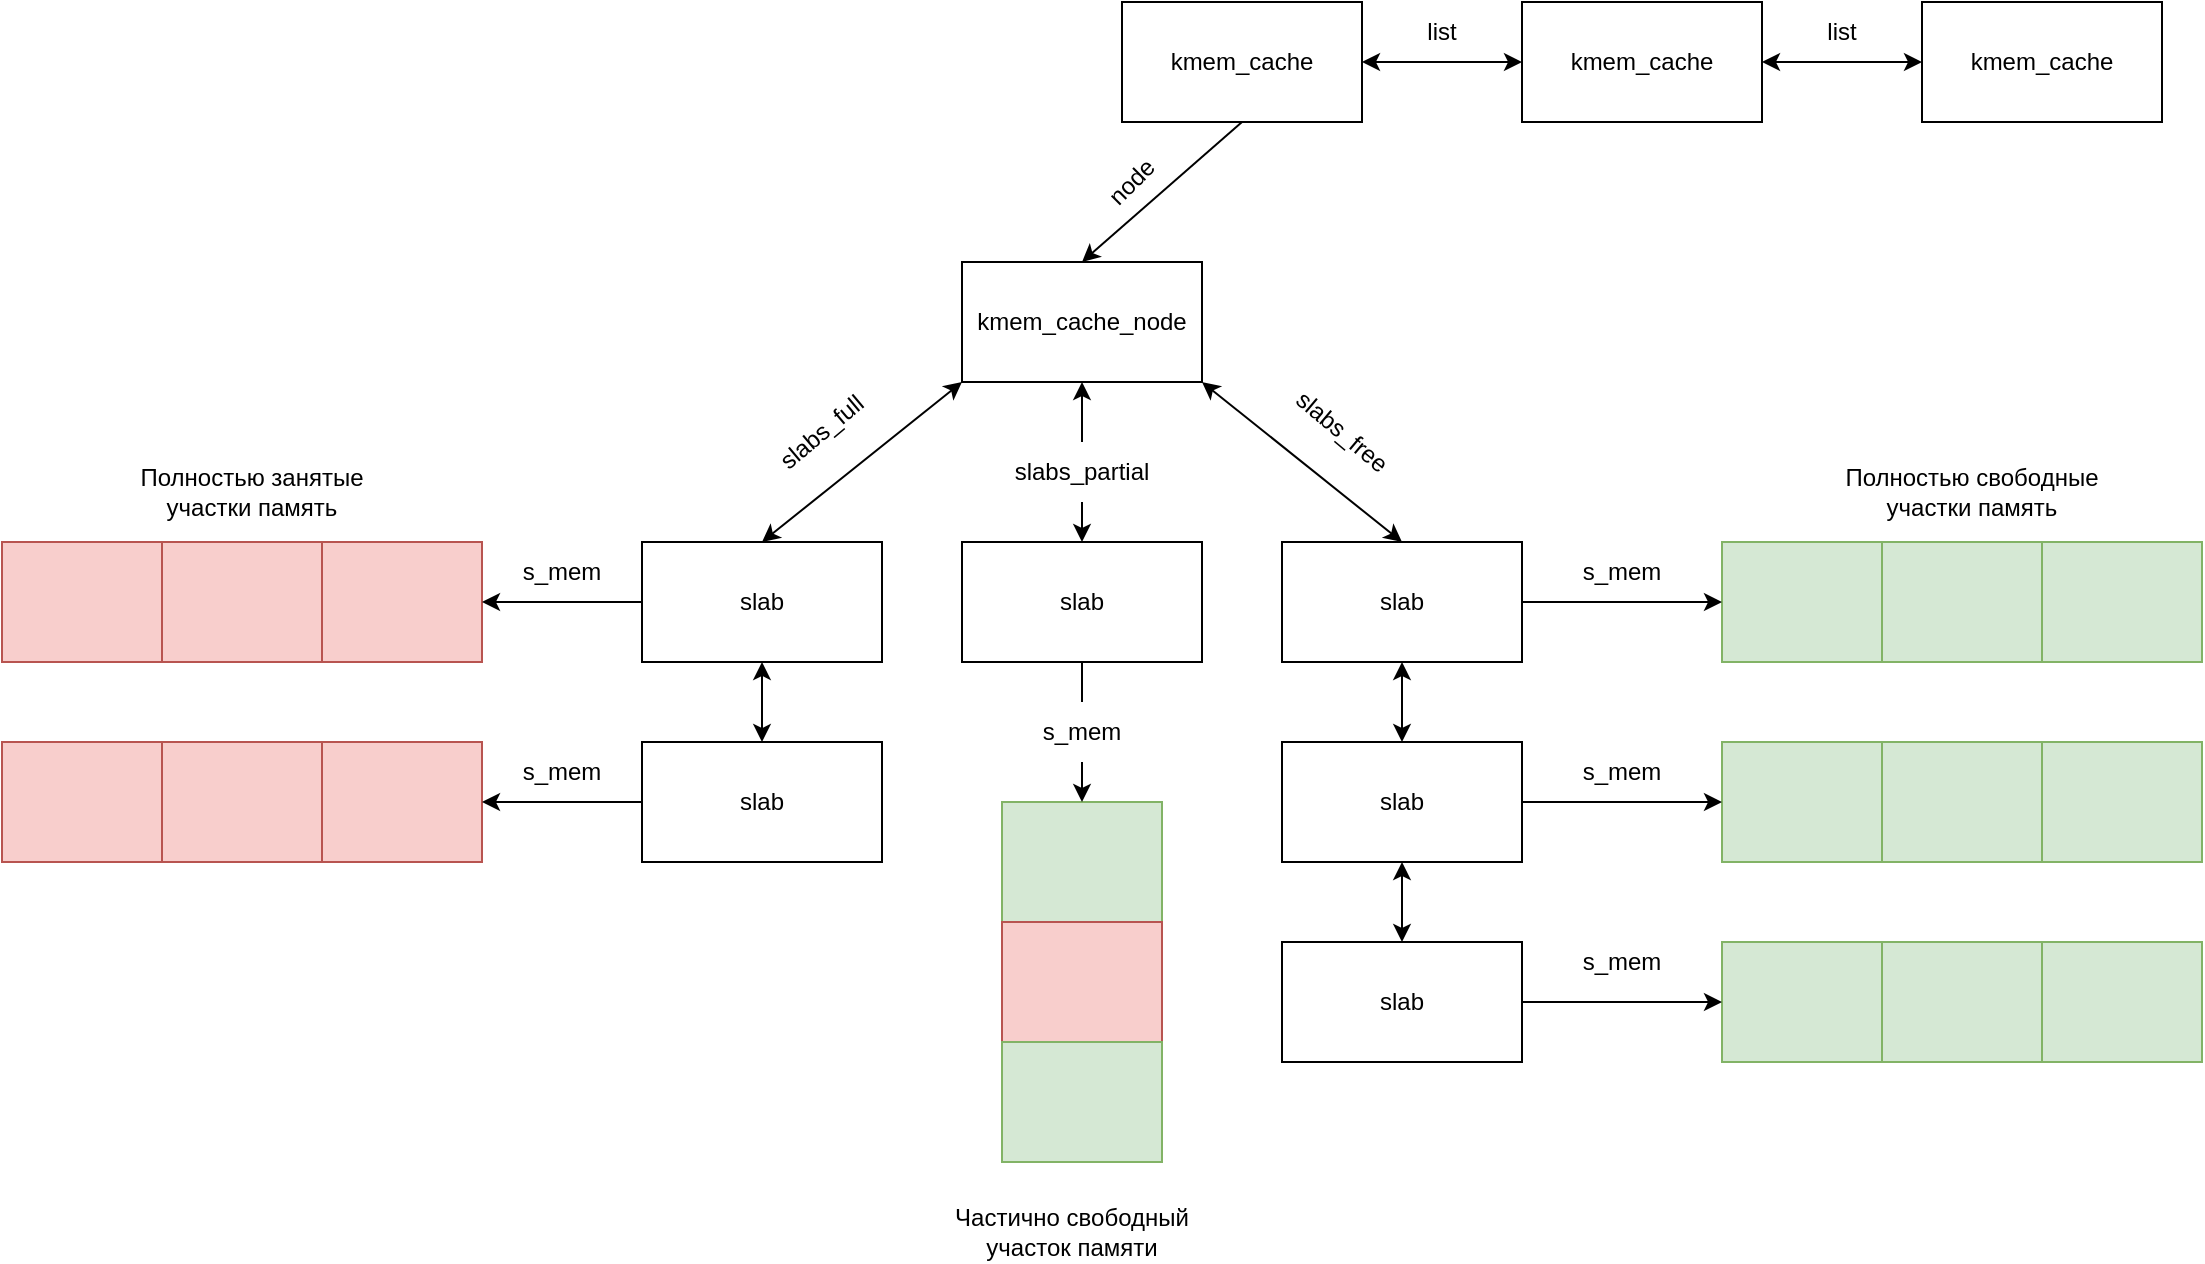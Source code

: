 <mxfile version="18.2.0" type="device" pages="2"><diagram id="tcIM9aGDducqw1sv94Y9" name="Page-1"><mxGraphModel dx="2256" dy="363" grid="1" gridSize="10" guides="1" tooltips="1" connect="1" arrows="1" fold="1" page="1" pageScale="1" pageWidth="850" pageHeight="1100" math="0" shadow="0"><root><mxCell id="0"/><mxCell id="1" parent="0"/><mxCell id="AxSqaQaJP7_k5bB3Vgfu-1" value="kmem_cache" style="rounded=0;whiteSpace=wrap;html=1;" vertex="1" parent="1"><mxGeometry x="360" y="70" width="120" height="60" as="geometry"/></mxCell><mxCell id="AxSqaQaJP7_k5bB3Vgfu-2" value="kmem_cache_node" style="rounded=0;whiteSpace=wrap;html=1;" vertex="1" parent="1"><mxGeometry x="280" y="200" width="120" height="60" as="geometry"/></mxCell><mxCell id="AxSqaQaJP7_k5bB3Vgfu-3" value="kmem_cache" style="rounded=0;whiteSpace=wrap;html=1;" vertex="1" parent="1"><mxGeometry x="560" y="70" width="120" height="60" as="geometry"/></mxCell><mxCell id="AxSqaQaJP7_k5bB3Vgfu-4" value="" style="endArrow=classic;startArrow=classic;html=1;rounded=0;exitX=1;exitY=0.5;exitDx=0;exitDy=0;entryX=0;entryY=0.5;entryDx=0;entryDy=0;" edge="1" parent="1" source="AxSqaQaJP7_k5bB3Vgfu-1" target="AxSqaQaJP7_k5bB3Vgfu-3"><mxGeometry width="50" height="50" relative="1" as="geometry"><mxPoint x="400" y="220" as="sourcePoint"/><mxPoint x="450" y="170" as="targetPoint"/></mxGeometry></mxCell><mxCell id="AxSqaQaJP7_k5bB3Vgfu-5" value="kmem_cache" style="rounded=0;whiteSpace=wrap;html=1;" vertex="1" parent="1"><mxGeometry x="760" y="70" width="120" height="60" as="geometry"/></mxCell><mxCell id="AxSqaQaJP7_k5bB3Vgfu-6" value="" style="endArrow=classic;startArrow=classic;html=1;rounded=0;entryX=0;entryY=0.5;entryDx=0;entryDy=0;exitX=1;exitY=0.5;exitDx=0;exitDy=0;" edge="1" parent="1" source="AxSqaQaJP7_k5bB3Vgfu-3" target="AxSqaQaJP7_k5bB3Vgfu-5"><mxGeometry width="50" height="50" relative="1" as="geometry"><mxPoint x="490" y="220" as="sourcePoint"/><mxPoint x="540" y="170" as="targetPoint"/></mxGeometry></mxCell><mxCell id="AxSqaQaJP7_k5bB3Vgfu-8" value="slab" style="rounded=0;whiteSpace=wrap;html=1;" vertex="1" parent="1"><mxGeometry x="120" y="340" width="120" height="60" as="geometry"/></mxCell><mxCell id="AxSqaQaJP7_k5bB3Vgfu-9" value="slab" style="rounded=0;whiteSpace=wrap;html=1;" vertex="1" parent="1"><mxGeometry x="280" y="340" width="120" height="60" as="geometry"/></mxCell><mxCell id="AxSqaQaJP7_k5bB3Vgfu-10" value="slab" style="rounded=0;whiteSpace=wrap;html=1;" vertex="1" parent="1"><mxGeometry x="440" y="340" width="120" height="60" as="geometry"/></mxCell><mxCell id="AxSqaQaJP7_k5bB3Vgfu-11" value="slab" style="rounded=0;whiteSpace=wrap;html=1;" vertex="1" parent="1"><mxGeometry x="120" y="440" width="120" height="60" as="geometry"/></mxCell><mxCell id="AxSqaQaJP7_k5bB3Vgfu-12" value="slab" style="rounded=0;whiteSpace=wrap;html=1;" vertex="1" parent="1"><mxGeometry x="440" y="440" width="120" height="60" as="geometry"/></mxCell><mxCell id="AxSqaQaJP7_k5bB3Vgfu-13" value="slab" style="rounded=0;whiteSpace=wrap;html=1;" vertex="1" parent="1"><mxGeometry x="440" y="540" width="120" height="60" as="geometry"/></mxCell><mxCell id="AxSqaQaJP7_k5bB3Vgfu-14" value="" style="endArrow=classic;startArrow=classic;html=1;rounded=0;exitX=0.5;exitY=0;exitDx=0;exitDy=0;entryX=0.5;entryY=1;entryDx=0;entryDy=0;" edge="1" parent="1" source="AxSqaQaJP7_k5bB3Vgfu-11" target="AxSqaQaJP7_k5bB3Vgfu-8"><mxGeometry width="50" height="50" relative="1" as="geometry"><mxPoint x="490" y="490" as="sourcePoint"/><mxPoint x="540" y="440" as="targetPoint"/></mxGeometry></mxCell><mxCell id="AxSqaQaJP7_k5bB3Vgfu-15" value="" style="endArrow=classic;startArrow=classic;html=1;rounded=0;exitX=0.5;exitY=0;exitDx=0;exitDy=0;entryX=0.5;entryY=1;entryDx=0;entryDy=0;" edge="1" parent="1" source="AxSqaQaJP7_k5bB3Vgfu-12" target="AxSqaQaJP7_k5bB3Vgfu-10"><mxGeometry width="50" height="50" relative="1" as="geometry"><mxPoint x="490" y="490" as="sourcePoint"/><mxPoint x="540" y="440" as="targetPoint"/></mxGeometry></mxCell><mxCell id="AxSqaQaJP7_k5bB3Vgfu-16" value="" style="endArrow=classic;startArrow=classic;html=1;rounded=0;exitX=0.5;exitY=0;exitDx=0;exitDy=0;entryX=0.5;entryY=1;entryDx=0;entryDy=0;" edge="1" parent="1" source="AxSqaQaJP7_k5bB3Vgfu-13" target="AxSqaQaJP7_k5bB3Vgfu-12"><mxGeometry width="50" height="50" relative="1" as="geometry"><mxPoint x="490" y="490" as="sourcePoint"/><mxPoint x="540" y="440" as="targetPoint"/></mxGeometry></mxCell><mxCell id="AxSqaQaJP7_k5bB3Vgfu-20" value="" style="endArrow=classic;startArrow=classic;html=1;rounded=0;exitX=0.5;exitY=0;exitDx=0;exitDy=0;entryX=0;entryY=1;entryDx=0;entryDy=0;" edge="1" parent="1" source="AxSqaQaJP7_k5bB3Vgfu-8" target="AxSqaQaJP7_k5bB3Vgfu-2"><mxGeometry width="50" height="50" relative="1" as="geometry"><mxPoint x="490" y="340" as="sourcePoint"/><mxPoint x="540" y="290" as="targetPoint"/></mxGeometry></mxCell><mxCell id="AxSqaQaJP7_k5bB3Vgfu-21" value="" style="endArrow=classic;startArrow=classic;html=1;rounded=0;exitX=0.5;exitY=0;exitDx=0;exitDy=0;entryX=1;entryY=1;entryDx=0;entryDy=0;" edge="1" parent="1" source="AxSqaQaJP7_k5bB3Vgfu-10" target="AxSqaQaJP7_k5bB3Vgfu-2"><mxGeometry width="50" height="50" relative="1" as="geometry"><mxPoint x="490" y="340" as="sourcePoint"/><mxPoint x="540" y="290" as="targetPoint"/></mxGeometry></mxCell><mxCell id="AxSqaQaJP7_k5bB3Vgfu-22" value="" style="endArrow=classic;startArrow=none;html=1;rounded=0;exitX=0.5;exitY=0;exitDx=0;exitDy=0;entryX=0.5;entryY=1;entryDx=0;entryDy=0;" edge="1" parent="1" source="AxSqaQaJP7_k5bB3Vgfu-25" target="AxSqaQaJP7_k5bB3Vgfu-2"><mxGeometry width="50" height="50" relative="1" as="geometry"><mxPoint x="490" y="340" as="sourcePoint"/><mxPoint x="540" y="290" as="targetPoint"/></mxGeometry></mxCell><mxCell id="AxSqaQaJP7_k5bB3Vgfu-23" value="slabs_free" style="text;html=1;strokeColor=none;fillColor=none;align=center;verticalAlign=middle;whiteSpace=wrap;rounded=0;rotation=40;" vertex="1" parent="1"><mxGeometry x="440" y="270" width="60" height="30" as="geometry"/></mxCell><mxCell id="AxSqaQaJP7_k5bB3Vgfu-24" value="slabs_full" style="text;html=1;strokeColor=none;fillColor=none;align=center;verticalAlign=middle;whiteSpace=wrap;rounded=0;rotation=-40;" vertex="1" parent="1"><mxGeometry x="180" y="270" width="60" height="30" as="geometry"/></mxCell><mxCell id="AxSqaQaJP7_k5bB3Vgfu-25" value="slabs_partial" style="text;html=1;strokeColor=none;fillColor=none;align=center;verticalAlign=middle;whiteSpace=wrap;rounded=0;" vertex="1" parent="1"><mxGeometry x="310" y="290" width="60" height="30" as="geometry"/></mxCell><mxCell id="AxSqaQaJP7_k5bB3Vgfu-26" value="" style="endArrow=none;startArrow=classic;html=1;rounded=0;exitX=0.5;exitY=0;exitDx=0;exitDy=0;entryX=0.5;entryY=1;entryDx=0;entryDy=0;" edge="1" parent="1" source="AxSqaQaJP7_k5bB3Vgfu-9" target="AxSqaQaJP7_k5bB3Vgfu-25"><mxGeometry width="50" height="50" relative="1" as="geometry"><mxPoint x="340" y="340" as="sourcePoint"/><mxPoint x="340" y="260" as="targetPoint"/></mxGeometry></mxCell><mxCell id="AxSqaQaJP7_k5bB3Vgfu-27" value="" style="endArrow=classic;html=1;rounded=0;exitX=0.5;exitY=1;exitDx=0;exitDy=0;entryX=0.5;entryY=0;entryDx=0;entryDy=0;" edge="1" parent="1" source="AxSqaQaJP7_k5bB3Vgfu-1" target="AxSqaQaJP7_k5bB3Vgfu-2"><mxGeometry width="50" height="50" relative="1" as="geometry"><mxPoint x="490" y="250" as="sourcePoint"/><mxPoint x="540" y="200" as="targetPoint"/></mxGeometry></mxCell><mxCell id="AxSqaQaJP7_k5bB3Vgfu-28" value="node" style="text;html=1;strokeColor=none;fillColor=none;align=center;verticalAlign=middle;whiteSpace=wrap;rounded=0;rotation=-45;" vertex="1" parent="1"><mxGeometry x="330" y="150" width="70" height="20" as="geometry"/></mxCell><mxCell id="AxSqaQaJP7_k5bB3Vgfu-30" value="list" style="text;html=1;strokeColor=none;fillColor=none;align=center;verticalAlign=middle;whiteSpace=wrap;rounded=0;" vertex="1" parent="1"><mxGeometry x="490" y="70" width="60" height="30" as="geometry"/></mxCell><mxCell id="AxSqaQaJP7_k5bB3Vgfu-31" value="list" style="text;html=1;strokeColor=none;fillColor=none;align=center;verticalAlign=middle;whiteSpace=wrap;rounded=0;" vertex="1" parent="1"><mxGeometry x="690" y="70" width="60" height="30" as="geometry"/></mxCell><mxCell id="AxSqaQaJP7_k5bB3Vgfu-32" value="" style="rounded=0;whiteSpace=wrap;html=1;fillColor=#d5e8d4;strokeColor=#82b366;" vertex="1" parent="1"><mxGeometry x="660" y="540" width="80" height="60" as="geometry"/></mxCell><mxCell id="AxSqaQaJP7_k5bB3Vgfu-35" value="" style="rounded=0;whiteSpace=wrap;html=1;fillColor=#d5e8d4;strokeColor=#82b366;" vertex="1" parent="1"><mxGeometry x="740" y="540" width="80" height="60" as="geometry"/></mxCell><mxCell id="AxSqaQaJP7_k5bB3Vgfu-36" value="" style="rounded=0;whiteSpace=wrap;html=1;fillColor=#d5e8d4;strokeColor=#82b366;" vertex="1" parent="1"><mxGeometry x="820" y="540" width="80" height="60" as="geometry"/></mxCell><mxCell id="AxSqaQaJP7_k5bB3Vgfu-42" value="" style="rounded=0;whiteSpace=wrap;html=1;fillColor=#d5e8d4;strokeColor=#82b366;" vertex="1" parent="1"><mxGeometry x="660" y="440" width="80" height="60" as="geometry"/></mxCell><mxCell id="AxSqaQaJP7_k5bB3Vgfu-43" value="" style="rounded=0;whiteSpace=wrap;html=1;fillColor=#d5e8d4;strokeColor=#82b366;" vertex="1" parent="1"><mxGeometry x="740" y="440" width="80" height="60" as="geometry"/></mxCell><mxCell id="AxSqaQaJP7_k5bB3Vgfu-44" value="" style="rounded=0;whiteSpace=wrap;html=1;fillColor=#d5e8d4;strokeColor=#82b366;" vertex="1" parent="1"><mxGeometry x="820" y="440" width="80" height="60" as="geometry"/></mxCell><mxCell id="AxSqaQaJP7_k5bB3Vgfu-45" value="" style="rounded=0;whiteSpace=wrap;html=1;fillColor=#d5e8d4;strokeColor=#82b366;" vertex="1" parent="1"><mxGeometry x="660" y="340" width="80" height="60" as="geometry"/></mxCell><mxCell id="AxSqaQaJP7_k5bB3Vgfu-46" value="" style="rounded=0;whiteSpace=wrap;html=1;fillColor=#d5e8d4;strokeColor=#82b366;" vertex="1" parent="1"><mxGeometry x="740" y="340" width="80" height="60" as="geometry"/></mxCell><mxCell id="AxSqaQaJP7_k5bB3Vgfu-47" value="" style="rounded=0;whiteSpace=wrap;html=1;fillColor=#d5e8d4;strokeColor=#82b366;" vertex="1" parent="1"><mxGeometry x="820" y="340" width="80" height="60" as="geometry"/></mxCell><mxCell id="AxSqaQaJP7_k5bB3Vgfu-48" value="" style="endArrow=classic;html=1;rounded=0;exitX=1;exitY=0.5;exitDx=0;exitDy=0;entryX=0;entryY=0.5;entryDx=0;entryDy=0;" edge="1" parent="1" source="AxSqaQaJP7_k5bB3Vgfu-10" target="AxSqaQaJP7_k5bB3Vgfu-45"><mxGeometry width="50" height="50" relative="1" as="geometry"><mxPoint x="770" y="470" as="sourcePoint"/><mxPoint x="820" y="420" as="targetPoint"/></mxGeometry></mxCell><mxCell id="AxSqaQaJP7_k5bB3Vgfu-49" value="&lt;div&gt;s_mem&lt;/div&gt;" style="text;html=1;strokeColor=none;fillColor=none;align=center;verticalAlign=middle;whiteSpace=wrap;rounded=0;" vertex="1" parent="1"><mxGeometry x="580" y="340" width="60" height="30" as="geometry"/></mxCell><mxCell id="AxSqaQaJP7_k5bB3Vgfu-50" value="" style="endArrow=classic;html=1;rounded=0;exitX=1;exitY=0.5;exitDx=0;exitDy=0;entryX=0;entryY=0.5;entryDx=0;entryDy=0;" edge="1" parent="1" source="AxSqaQaJP7_k5bB3Vgfu-12" target="AxSqaQaJP7_k5bB3Vgfu-42"><mxGeometry width="50" height="50" relative="1" as="geometry"><mxPoint x="770" y="470" as="sourcePoint"/><mxPoint x="820" y="420" as="targetPoint"/></mxGeometry></mxCell><mxCell id="AxSqaQaJP7_k5bB3Vgfu-51" value="&lt;div&gt;s_mem&lt;/div&gt;" style="text;html=1;strokeColor=none;fillColor=none;align=center;verticalAlign=middle;whiteSpace=wrap;rounded=0;" vertex="1" parent="1"><mxGeometry x="580" y="440" width="60" height="30" as="geometry"/></mxCell><mxCell id="AxSqaQaJP7_k5bB3Vgfu-53" value="" style="endArrow=classic;html=1;rounded=0;exitX=1;exitY=0.5;exitDx=0;exitDy=0;entryX=0;entryY=0.5;entryDx=0;entryDy=0;" edge="1" parent="1" source="AxSqaQaJP7_k5bB3Vgfu-13" target="AxSqaQaJP7_k5bB3Vgfu-32"><mxGeometry width="50" height="50" relative="1" as="geometry"><mxPoint x="770" y="470" as="sourcePoint"/><mxPoint x="820" y="420" as="targetPoint"/></mxGeometry></mxCell><mxCell id="AxSqaQaJP7_k5bB3Vgfu-54" value="&lt;div&gt;s_mem&lt;/div&gt;" style="text;html=1;strokeColor=none;fillColor=none;align=center;verticalAlign=middle;whiteSpace=wrap;rounded=0;" vertex="1" parent="1"><mxGeometry x="580" y="535" width="60" height="30" as="geometry"/></mxCell><mxCell id="AxSqaQaJP7_k5bB3Vgfu-55" value="" style="rounded=0;whiteSpace=wrap;html=1;fillColor=#f8cecc;strokeColor=#b85450;" vertex="1" parent="1"><mxGeometry x="-200" y="340" width="80" height="60" as="geometry"/></mxCell><mxCell id="AxSqaQaJP7_k5bB3Vgfu-56" value="" style="rounded=0;whiteSpace=wrap;html=1;fillColor=#f8cecc;strokeColor=#b85450;" vertex="1" parent="1"><mxGeometry x="-120" y="340" width="80" height="60" as="geometry"/></mxCell><mxCell id="AxSqaQaJP7_k5bB3Vgfu-57" value="" style="rounded=0;whiteSpace=wrap;html=1;fillColor=#f8cecc;strokeColor=#b85450;" vertex="1" parent="1"><mxGeometry x="-40" y="340" width="80" height="60" as="geometry"/></mxCell><mxCell id="AxSqaQaJP7_k5bB3Vgfu-58" value="" style="rounded=0;whiteSpace=wrap;html=1;fillColor=#f8cecc;strokeColor=#b85450;" vertex="1" parent="1"><mxGeometry x="-200" y="440" width="80" height="60" as="geometry"/></mxCell><mxCell id="AxSqaQaJP7_k5bB3Vgfu-59" value="" style="rounded=0;whiteSpace=wrap;html=1;fillColor=#f8cecc;strokeColor=#b85450;" vertex="1" parent="1"><mxGeometry x="-120" y="440" width="80" height="60" as="geometry"/></mxCell><mxCell id="AxSqaQaJP7_k5bB3Vgfu-60" value="" style="rounded=0;whiteSpace=wrap;html=1;fillColor=#f8cecc;strokeColor=#b85450;" vertex="1" parent="1"><mxGeometry x="-40" y="440" width="80" height="60" as="geometry"/></mxCell><mxCell id="AxSqaQaJP7_k5bB3Vgfu-61" value="" style="endArrow=classic;html=1;rounded=0;exitX=0;exitY=0.5;exitDx=0;exitDy=0;entryX=1;entryY=0.5;entryDx=0;entryDy=0;" edge="1" parent="1" source="AxSqaQaJP7_k5bB3Vgfu-8" target="AxSqaQaJP7_k5bB3Vgfu-57"><mxGeometry width="50" height="50" relative="1" as="geometry"><mxPoint x="230" y="440" as="sourcePoint"/><mxPoint x="280" y="390" as="targetPoint"/></mxGeometry></mxCell><mxCell id="AxSqaQaJP7_k5bB3Vgfu-62" value="" style="endArrow=classic;html=1;rounded=0;exitX=0;exitY=0.5;exitDx=0;exitDy=0;entryX=1;entryY=0.5;entryDx=0;entryDy=0;" edge="1" parent="1" source="AxSqaQaJP7_k5bB3Vgfu-11" target="AxSqaQaJP7_k5bB3Vgfu-60"><mxGeometry width="50" height="50" relative="1" as="geometry"><mxPoint x="230" y="440" as="sourcePoint"/><mxPoint x="280" y="390" as="targetPoint"/></mxGeometry></mxCell><mxCell id="AxSqaQaJP7_k5bB3Vgfu-63" value="" style="rounded=0;whiteSpace=wrap;html=1;fillColor=#d5e8d4;strokeColor=#82b366;" vertex="1" parent="1"><mxGeometry x="300" y="470" width="80" height="60" as="geometry"/></mxCell><mxCell id="AxSqaQaJP7_k5bB3Vgfu-64" value="" style="rounded=0;whiteSpace=wrap;html=1;fillColor=#f8cecc;strokeColor=#b85450;" vertex="1" parent="1"><mxGeometry x="300" y="530" width="80" height="60" as="geometry"/></mxCell><mxCell id="AxSqaQaJP7_k5bB3Vgfu-65" value="" style="rounded=0;whiteSpace=wrap;html=1;fillColor=#d5e8d4;strokeColor=#82b366;" vertex="1" parent="1"><mxGeometry x="300" y="590" width="80" height="60" as="geometry"/></mxCell><mxCell id="AxSqaQaJP7_k5bB3Vgfu-66" value="" style="endArrow=classic;html=1;rounded=0;exitX=0.5;exitY=1;exitDx=0;exitDy=0;entryX=0.5;entryY=0;entryDx=0;entryDy=0;startArrow=none;" edge="1" parent="1" source="AxSqaQaJP7_k5bB3Vgfu-69" target="AxSqaQaJP7_k5bB3Vgfu-63"><mxGeometry width="50" height="50" relative="1" as="geometry"><mxPoint x="230" y="510" as="sourcePoint"/><mxPoint x="280" y="460" as="targetPoint"/></mxGeometry></mxCell><mxCell id="AxSqaQaJP7_k5bB3Vgfu-67" value="&lt;div&gt;s_mem&lt;/div&gt;" style="text;html=1;strokeColor=none;fillColor=none;align=center;verticalAlign=middle;whiteSpace=wrap;rounded=0;" vertex="1" parent="1"><mxGeometry x="50" y="340" width="60" height="30" as="geometry"/></mxCell><mxCell id="AxSqaQaJP7_k5bB3Vgfu-68" value="&lt;div&gt;s_mem&lt;/div&gt;" style="text;html=1;strokeColor=none;fillColor=none;align=center;verticalAlign=middle;whiteSpace=wrap;rounded=0;" vertex="1" parent="1"><mxGeometry x="50" y="440" width="60" height="30" as="geometry"/></mxCell><mxCell id="AxSqaQaJP7_k5bB3Vgfu-69" value="&lt;div&gt;s_mem&lt;/div&gt;" style="text;html=1;strokeColor=none;fillColor=none;align=center;verticalAlign=middle;whiteSpace=wrap;rounded=0;" vertex="1" parent="1"><mxGeometry x="310" y="420" width="60" height="30" as="geometry"/></mxCell><mxCell id="AxSqaQaJP7_k5bB3Vgfu-70" value="" style="endArrow=none;html=1;rounded=0;exitX=0.5;exitY=1;exitDx=0;exitDy=0;entryX=0.5;entryY=0;entryDx=0;entryDy=0;" edge="1" parent="1" source="AxSqaQaJP7_k5bB3Vgfu-9" target="AxSqaQaJP7_k5bB3Vgfu-69"><mxGeometry width="50" height="50" relative="1" as="geometry"><mxPoint x="340" y="400" as="sourcePoint"/><mxPoint x="340" y="470" as="targetPoint"/></mxGeometry></mxCell><mxCell id="AxSqaQaJP7_k5bB3Vgfu-72" value="Полностью занятые участки память" style="text;html=1;strokeColor=none;fillColor=none;align=center;verticalAlign=middle;whiteSpace=wrap;rounded=0;" vertex="1" parent="1"><mxGeometry x="-150" y="300" width="150" height="30" as="geometry"/></mxCell><mxCell id="AxSqaQaJP7_k5bB3Vgfu-74" value="Полностью свободные участки память" style="text;html=1;strokeColor=none;fillColor=none;align=center;verticalAlign=middle;whiteSpace=wrap;rounded=0;" vertex="1" parent="1"><mxGeometry x="710" y="300" width="150" height="30" as="geometry"/></mxCell><mxCell id="AxSqaQaJP7_k5bB3Vgfu-75" value="Частично свободный участок памяти" style="text;html=1;strokeColor=none;fillColor=none;align=center;verticalAlign=middle;whiteSpace=wrap;rounded=0;" vertex="1" parent="1"><mxGeometry x="260" y="670" width="150" height="30" as="geometry"/></mxCell></root></mxGraphModel></diagram><diagram id="F66E6Tn1iLTjUpv3AidF" name="Page-2"><mxGraphModel dx="670" dy="173" grid="1" gridSize="10" guides="1" tooltips="1" connect="1" arrows="1" fold="1" page="1" pageScale="1" pageWidth="850" pageHeight="1100" math="0" shadow="0"><root><mxCell id="0"/><mxCell id="1" parent="0"/><mxCell id="i_4dkVcwr3o29r_BAgl9-1" value="" style="rounded=0;whiteSpace=wrap;html=1;fillColor=#f8cecc;strokeColor=#b85450;" vertex="1" parent="1"><mxGeometry x="210" y="110" width="80" height="60" as="geometry"/></mxCell><mxCell id="i_4dkVcwr3o29r_BAgl9-2" value="" style="rounded=0;whiteSpace=wrap;html=1;fillColor=#d5e8d4;strokeColor=#82b366;" vertex="1" parent="1"><mxGeometry x="290" y="110" width="80" height="60" as="geometry"/></mxCell><mxCell id="i_4dkVcwr3o29r_BAgl9-3" value="" style="rounded=0;whiteSpace=wrap;html=1;fillColor=#f8cecc;strokeColor=#b85450;" vertex="1" parent="1"><mxGeometry x="370" y="110" width="80" height="60" as="geometry"/></mxCell><mxCell id="i_4dkVcwr3o29r_BAgl9-4" value="slab" style="rounded=0;whiteSpace=wrap;html=1;" vertex="1" parent="1"><mxGeometry x="130" y="110" width="80" height="60" as="geometry"/></mxCell><mxCell id="i_4dkVcwr3o29r_BAgl9-5" value="" style="rounded=0;whiteSpace=wrap;html=1;fillColor=#d5e8d4;strokeColor=#82b366;" vertex="1" parent="1"><mxGeometry x="450" y="110" width="80" height="60" as="geometry"/></mxCell><mxCell id="i_4dkVcwr3o29r_BAgl9-6" value="" style="rounded=0;whiteSpace=wrap;html=1;fillColor=#f8cecc;strokeColor=#b85450;" vertex="1" parent="1"><mxGeometry x="530" y="110" width="80" height="60" as="geometry"/></mxCell><mxCell id="i_4dkVcwr3o29r_BAgl9-8" value="" style="endArrow=none;html=1;rounded=0;exitX=0.425;exitY=-0.017;exitDx=0;exitDy=0;exitPerimeter=0;" edge="1" parent="1" source="i_4dkVcwr3o29r_BAgl9-4"><mxGeometry width="50" height="50" relative="1" as="geometry"><mxPoint x="400" y="240" as="sourcePoint"/><mxPoint x="164" y="80" as="targetPoint"/></mxGeometry></mxCell><mxCell id="i_4dkVcwr3o29r_BAgl9-9" value="" style="endArrow=none;html=1;rounded=0;" edge="1" parent="1"><mxGeometry width="50" height="50" relative="1" as="geometry"><mxPoint x="164" y="80" as="sourcePoint"/><mxPoint x="210" y="80" as="targetPoint"/></mxGeometry></mxCell><mxCell id="i_4dkVcwr3o29r_BAgl9-10" value="" style="endArrow=classic;html=1;rounded=0;entryX=0;entryY=0;entryDx=0;entryDy=0;" edge="1" parent="1" target="i_4dkVcwr3o29r_BAgl9-1"><mxGeometry width="50" height="50" relative="1" as="geometry"><mxPoint x="210" y="80" as="sourcePoint"/><mxPoint x="330" y="90" as="targetPoint"/></mxGeometry></mxCell><mxCell id="i_4dkVcwr3o29r_BAgl9-11" value="s_mem" style="text;html=1;strokeColor=none;fillColor=none;align=center;verticalAlign=middle;whiteSpace=wrap;rounded=0;" vertex="1" parent="1"><mxGeometry x="160" y="50" width="60" height="30" as="geometry"/></mxCell><mxCell id="i_4dkVcwr3o29r_BAgl9-12" value="" style="endArrow=none;html=1;rounded=0;exitX=0.5;exitY=1;exitDx=0;exitDy=0;" edge="1" parent="1" source="i_4dkVcwr3o29r_BAgl9-4"><mxGeometry width="50" height="50" relative="1" as="geometry"><mxPoint x="340" y="220" as="sourcePoint"/><mxPoint x="170" y="200" as="targetPoint"/></mxGeometry></mxCell><mxCell id="i_4dkVcwr3o29r_BAgl9-13" value="" style="endArrow=none;html=1;rounded=0;" edge="1" parent="1"><mxGeometry width="50" height="50" relative="1" as="geometry"><mxPoint x="170" y="200" as="sourcePoint"/><mxPoint x="490" y="200" as="targetPoint"/></mxGeometry></mxCell><mxCell id="i_4dkVcwr3o29r_BAgl9-14" value="" style="endArrow=classic;html=1;rounded=0;" edge="1" parent="1"><mxGeometry width="50" height="50" relative="1" as="geometry"><mxPoint x="330" y="200" as="sourcePoint"/><mxPoint x="330" y="170" as="targetPoint"/></mxGeometry></mxCell><mxCell id="i_4dkVcwr3o29r_BAgl9-15" value="" style="endArrow=classic;html=1;rounded=0;entryX=0.5;entryY=1;entryDx=0;entryDy=0;" edge="1" parent="1" target="i_4dkVcwr3o29r_BAgl9-5"><mxGeometry width="50" height="50" relative="1" as="geometry"><mxPoint x="490" y="200" as="sourcePoint"/><mxPoint x="390" y="150" as="targetPoint"/></mxGeometry></mxCell><mxCell id="i_4dkVcwr3o29r_BAgl9-17" value="free_list" style="text;html=1;strokeColor=none;fillColor=none;align=center;verticalAlign=middle;whiteSpace=wrap;rounded=0;" vertex="1" parent="1"><mxGeometry x="300" y="200" width="60" height="30" as="geometry"/></mxCell></root></mxGraphModel></diagram></mxfile>